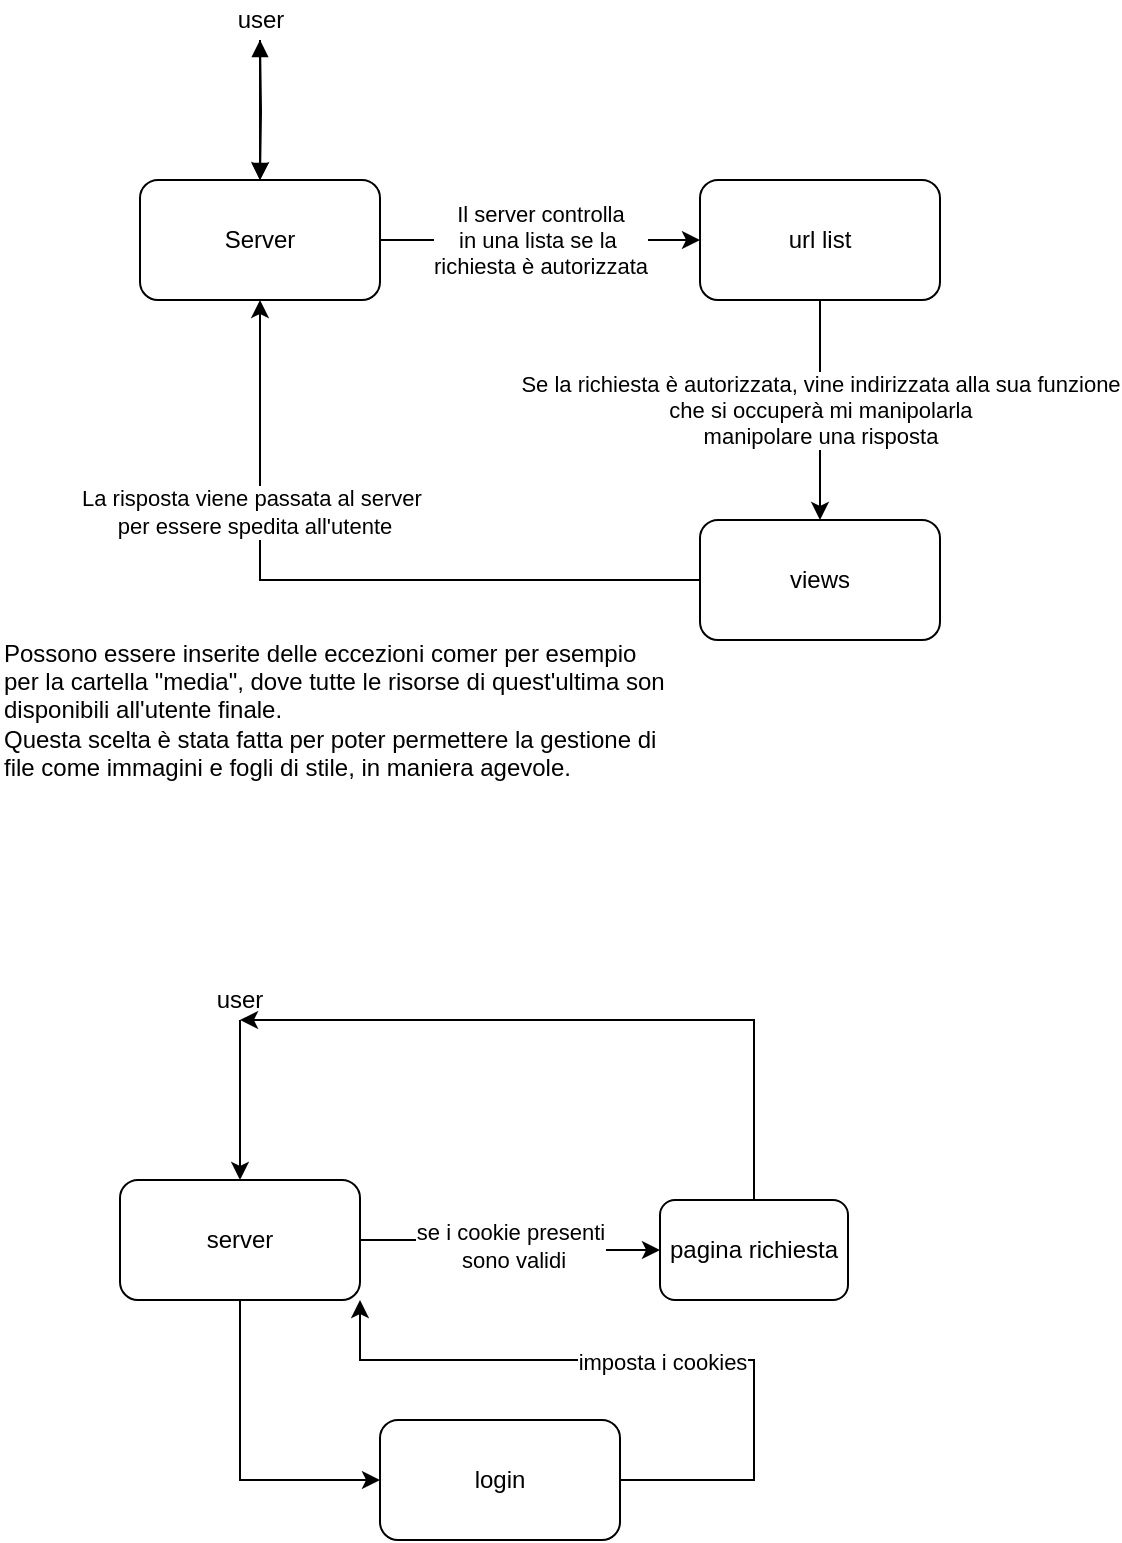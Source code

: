 <mxfile version="14.6.11" type="github">
  <diagram id="9olOWW9HGFkc3aJlIb55" name="Page-1">
    <mxGraphModel dx="788" dy="514" grid="1" gridSize="10" guides="1" tooltips="1" connect="1" arrows="1" fold="1" page="1" pageScale="1" pageWidth="827" pageHeight="1169" math="0" shadow="0">
      <root>
        <mxCell id="0" />
        <mxCell id="1" parent="0" />
        <mxCell id="UcMJFOnMUl_5PHKulcHE-5" style="edgeStyle=orthogonalEdgeStyle;rounded=0;orthogonalLoop=1;jettySize=auto;html=1;" parent="1" target="UcMJFOnMUl_5PHKulcHE-1" edge="1">
          <mxGeometry relative="1" as="geometry">
            <mxPoint x="180" y="230" as="sourcePoint" />
          </mxGeometry>
        </mxCell>
        <mxCell id="UcMJFOnMUl_5PHKulcHE-7" value="Il server controlla&lt;br&gt;in una lista se la&amp;nbsp;&lt;br&gt;richiesta è autorizzata" style="edgeStyle=orthogonalEdgeStyle;rounded=0;orthogonalLoop=1;jettySize=auto;html=1;" parent="1" source="UcMJFOnMUl_5PHKulcHE-1" target="UcMJFOnMUl_5PHKulcHE-2" edge="1">
          <mxGeometry relative="1" as="geometry" />
        </mxCell>
        <mxCell id="UcMJFOnMUl_5PHKulcHE-1" value="Server" style="rounded=1;whiteSpace=wrap;html=1;" parent="1" vertex="1">
          <mxGeometry x="120" y="300" width="120" height="60" as="geometry" />
        </mxCell>
        <mxCell id="UcMJFOnMUl_5PHKulcHE-8" value="Se la richiesta è autorizzata, vine indirizzata alla sua funzione&lt;br&gt;che si occuperà mi manipolarla&lt;br&gt;manipolare una risposta" style="edgeStyle=orthogonalEdgeStyle;rounded=0;orthogonalLoop=1;jettySize=auto;html=1;entryX=0.5;entryY=0;entryDx=0;entryDy=0;" parent="1" source="UcMJFOnMUl_5PHKulcHE-2" target="UcMJFOnMUl_5PHKulcHE-3" edge="1">
          <mxGeometry relative="1" as="geometry" />
        </mxCell>
        <mxCell id="UcMJFOnMUl_5PHKulcHE-2" value="url list" style="rounded=1;whiteSpace=wrap;html=1;" parent="1" vertex="1">
          <mxGeometry x="400" y="300" width="120" height="60" as="geometry" />
        </mxCell>
        <mxCell id="UcMJFOnMUl_5PHKulcHE-9" style="edgeStyle=orthogonalEdgeStyle;rounded=0;orthogonalLoop=1;jettySize=auto;html=1;entryX=0.5;entryY=1;entryDx=0;entryDy=0;" parent="1" source="UcMJFOnMUl_5PHKulcHE-3" target="UcMJFOnMUl_5PHKulcHE-1" edge="1">
          <mxGeometry relative="1" as="geometry" />
        </mxCell>
        <mxCell id="UcMJFOnMUl_5PHKulcHE-10" value="La risposta viene passata al server&amp;nbsp;&lt;br&gt;per essere spedita all&#39;utente" style="edgeLabel;html=1;align=center;verticalAlign=middle;resizable=0;points=[];" parent="UcMJFOnMUl_5PHKulcHE-9" vertex="1" connectable="0">
          <mxGeometry x="0.411" y="3" relative="1" as="geometry">
            <mxPoint as="offset" />
          </mxGeometry>
        </mxCell>
        <mxCell id="UcMJFOnMUl_5PHKulcHE-3" value="views" style="rounded=1;whiteSpace=wrap;html=1;" parent="1" vertex="1">
          <mxGeometry x="400" y="470" width="120" height="60" as="geometry" />
        </mxCell>
        <mxCell id="UcMJFOnMUl_5PHKulcHE-12" value="" style="edgeStyle=orthogonalEdgeStyle;rounded=0;orthogonalLoop=1;jettySize=auto;html=1;startArrow=block;startFill=1;endArrow=block;endFill=1;" parent="1" source="UcMJFOnMUl_5PHKulcHE-6" target="UcMJFOnMUl_5PHKulcHE-1" edge="1">
          <mxGeometry relative="1" as="geometry" />
        </mxCell>
        <mxCell id="UcMJFOnMUl_5PHKulcHE-6" value="user" style="text;html=1;align=center;verticalAlign=middle;resizable=0;points=[];autosize=1;strokeColor=none;" parent="1" vertex="1">
          <mxGeometry x="160" y="210" width="40" height="20" as="geometry" />
        </mxCell>
        <mxCell id="UcMJFOnMUl_5PHKulcHE-11" value="Possono essere inserite delle eccezioni comer per esempio per la cartella &quot;media&quot;, dove tutte le risorse di quest&#39;ultima son disponibili all&#39;utente finale.&lt;br&gt;&lt;div&gt;Questa scelta è stata fatta per poter permettere la gestione di file come immagini e fogli di stile, in maniera agevole.&lt;/div&gt;" style="text;html=1;strokeColor=none;fillColor=none;align=left;verticalAlign=middle;whiteSpace=wrap;rounded=0;" parent="1" vertex="1">
          <mxGeometry x="50" y="490" width="335" height="150" as="geometry" />
        </mxCell>
        <mxCell id="RU8ekNbUCsWSQPBlVHkL-3" style="edgeStyle=orthogonalEdgeStyle;rounded=0;orthogonalLoop=1;jettySize=auto;html=1;startArrow=classic;startFill=1;endArrow=none;endFill=0;" edge="1" parent="1" source="RU8ekNbUCsWSQPBlVHkL-1">
          <mxGeometry relative="1" as="geometry">
            <mxPoint x="170" y="720" as="targetPoint" />
            <Array as="points">
              <mxPoint x="170" y="750" />
              <mxPoint x="170" y="750" />
            </Array>
          </mxGeometry>
        </mxCell>
        <mxCell id="RU8ekNbUCsWSQPBlVHkL-6" value="se i cookie presenti&lt;br&gt;&amp;nbsp;sono validi" style="edgeStyle=orthogonalEdgeStyle;rounded=0;orthogonalLoop=1;jettySize=auto;html=1;" edge="1" parent="1" source="RU8ekNbUCsWSQPBlVHkL-1" target="RU8ekNbUCsWSQPBlVHkL-5">
          <mxGeometry relative="1" as="geometry" />
        </mxCell>
        <mxCell id="RU8ekNbUCsWSQPBlVHkL-9" style="edgeStyle=orthogonalEdgeStyle;rounded=0;orthogonalLoop=1;jettySize=auto;html=1;startArrow=classic;startFill=1;endArrow=none;endFill=0;exitX=0;exitY=0.5;exitDx=0;exitDy=0;" edge="1" parent="1" source="RU8ekNbUCsWSQPBlVHkL-8" target="RU8ekNbUCsWSQPBlVHkL-1">
          <mxGeometry relative="1" as="geometry">
            <Array as="points">
              <mxPoint x="170" y="950" />
            </Array>
          </mxGeometry>
        </mxCell>
        <mxCell id="RU8ekNbUCsWSQPBlVHkL-1" value="server&lt;br&gt;" style="rounded=1;whiteSpace=wrap;html=1;" vertex="1" parent="1">
          <mxGeometry x="110" y="800" width="120" height="60" as="geometry" />
        </mxCell>
        <mxCell id="RU8ekNbUCsWSQPBlVHkL-4" value="user" style="text;html=1;strokeColor=none;fillColor=none;align=center;verticalAlign=middle;whiteSpace=wrap;rounded=0;" vertex="1" parent="1">
          <mxGeometry x="145" y="700" width="50" height="20" as="geometry" />
        </mxCell>
        <mxCell id="RU8ekNbUCsWSQPBlVHkL-7" style="edgeStyle=orthogonalEdgeStyle;rounded=0;orthogonalLoop=1;jettySize=auto;html=1;entryX=0.5;entryY=1;entryDx=0;entryDy=0;" edge="1" parent="1" source="RU8ekNbUCsWSQPBlVHkL-5" target="RU8ekNbUCsWSQPBlVHkL-4">
          <mxGeometry relative="1" as="geometry">
            <Array as="points">
              <mxPoint x="427" y="720" />
            </Array>
          </mxGeometry>
        </mxCell>
        <mxCell id="RU8ekNbUCsWSQPBlVHkL-5" value="pagina richiesta" style="rounded=1;whiteSpace=wrap;html=1;" vertex="1" parent="1">
          <mxGeometry x="380" y="810" width="94" height="50" as="geometry" />
        </mxCell>
        <mxCell id="RU8ekNbUCsWSQPBlVHkL-10" style="edgeStyle=orthogonalEdgeStyle;rounded=0;orthogonalLoop=1;jettySize=auto;html=1;startArrow=classic;startFill=1;endArrow=none;endFill=0;exitX=1;exitY=1;exitDx=0;exitDy=0;" edge="1" parent="1" source="RU8ekNbUCsWSQPBlVHkL-1" target="RU8ekNbUCsWSQPBlVHkL-8">
          <mxGeometry relative="1" as="geometry">
            <Array as="points">
              <mxPoint x="230" y="890" />
              <mxPoint x="427" y="890" />
              <mxPoint x="427" y="950" />
            </Array>
          </mxGeometry>
        </mxCell>
        <mxCell id="RU8ekNbUCsWSQPBlVHkL-11" value="imposta i cookies" style="edgeLabel;html=1;align=center;verticalAlign=middle;resizable=0;points=[];" vertex="1" connectable="0" parent="RU8ekNbUCsWSQPBlVHkL-10">
          <mxGeometry x="0.019" y="-1" relative="1" as="geometry">
            <mxPoint as="offset" />
          </mxGeometry>
        </mxCell>
        <mxCell id="RU8ekNbUCsWSQPBlVHkL-8" value="login" style="rounded=1;whiteSpace=wrap;html=1;" vertex="1" parent="1">
          <mxGeometry x="240" y="920" width="120" height="60" as="geometry" />
        </mxCell>
      </root>
    </mxGraphModel>
  </diagram>
</mxfile>
